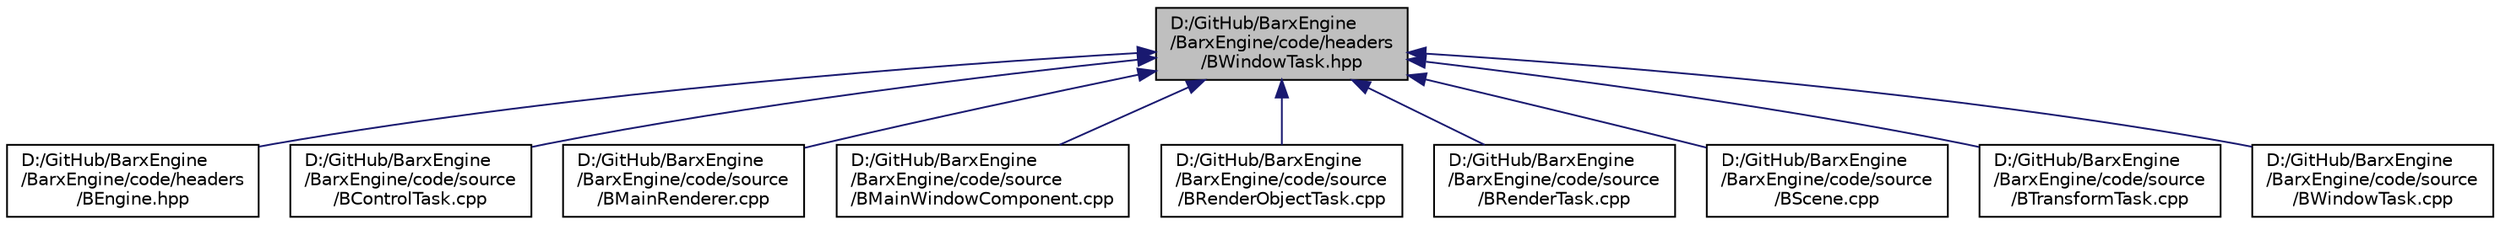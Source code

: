 digraph "D:/GitHub/BarxEngine/BarxEngine/code/headers/BWindowTask.hpp"
{
 // LATEX_PDF_SIZE
  edge [fontname="Helvetica",fontsize="10",labelfontname="Helvetica",labelfontsize="10"];
  node [fontname="Helvetica",fontsize="10",shape=record];
  Node1 [label="D:/GitHub/BarxEngine\l/BarxEngine/code/headers\l/BWindowTask.hpp",height=0.2,width=0.4,color="black", fillcolor="grey75", style="filled", fontcolor="black",tooltip=" "];
  Node1 -> Node2 [dir="back",color="midnightblue",fontsize="10",style="solid",fontname="Helvetica"];
  Node2 [label="D:/GitHub/BarxEngine\l/BarxEngine/code/headers\l/BEngine.hpp",height=0.2,width=0.4,color="black", fillcolor="white", style="filled",URL="$_b_engine_8hpp.html",tooltip=" "];
  Node1 -> Node3 [dir="back",color="midnightblue",fontsize="10",style="solid",fontname="Helvetica"];
  Node3 [label="D:/GitHub/BarxEngine\l/BarxEngine/code/source\l/BControlTask.cpp",height=0.2,width=0.4,color="black", fillcolor="white", style="filled",URL="$_b_control_task_8cpp.html",tooltip=" "];
  Node1 -> Node4 [dir="back",color="midnightblue",fontsize="10",style="solid",fontname="Helvetica"];
  Node4 [label="D:/GitHub/BarxEngine\l/BarxEngine/code/source\l/BMainRenderer.cpp",height=0.2,width=0.4,color="black", fillcolor="white", style="filled",URL="$_b_main_renderer_8cpp.html",tooltip=" "];
  Node1 -> Node5 [dir="back",color="midnightblue",fontsize="10",style="solid",fontname="Helvetica"];
  Node5 [label="D:/GitHub/BarxEngine\l/BarxEngine/code/source\l/BMainWindowComponent.cpp",height=0.2,width=0.4,color="black", fillcolor="white", style="filled",URL="$_b_main_window_component_8cpp.html",tooltip=" "];
  Node1 -> Node6 [dir="back",color="midnightblue",fontsize="10",style="solid",fontname="Helvetica"];
  Node6 [label="D:/GitHub/BarxEngine\l/BarxEngine/code/source\l/BRenderObjectTask.cpp",height=0.2,width=0.4,color="black", fillcolor="white", style="filled",URL="$_b_render_object_task_8cpp.html",tooltip=" "];
  Node1 -> Node7 [dir="back",color="midnightblue",fontsize="10",style="solid",fontname="Helvetica"];
  Node7 [label="D:/GitHub/BarxEngine\l/BarxEngine/code/source\l/BRenderTask.cpp",height=0.2,width=0.4,color="black", fillcolor="white", style="filled",URL="$_b_render_task_8cpp.html",tooltip=" "];
  Node1 -> Node8 [dir="back",color="midnightblue",fontsize="10",style="solid",fontname="Helvetica"];
  Node8 [label="D:/GitHub/BarxEngine\l/BarxEngine/code/source\l/BScene.cpp",height=0.2,width=0.4,color="black", fillcolor="white", style="filled",URL="$_b_scene_8cpp.html",tooltip=" "];
  Node1 -> Node9 [dir="back",color="midnightblue",fontsize="10",style="solid",fontname="Helvetica"];
  Node9 [label="D:/GitHub/BarxEngine\l/BarxEngine/code/source\l/BTransformTask.cpp",height=0.2,width=0.4,color="black", fillcolor="white", style="filled",URL="$_b_transform_task_8cpp.html",tooltip=" "];
  Node1 -> Node10 [dir="back",color="midnightblue",fontsize="10",style="solid",fontname="Helvetica"];
  Node10 [label="D:/GitHub/BarxEngine\l/BarxEngine/code/source\l/BWindowTask.cpp",height=0.2,width=0.4,color="black", fillcolor="white", style="filled",URL="$_b_window_task_8cpp.html",tooltip=" "];
}

